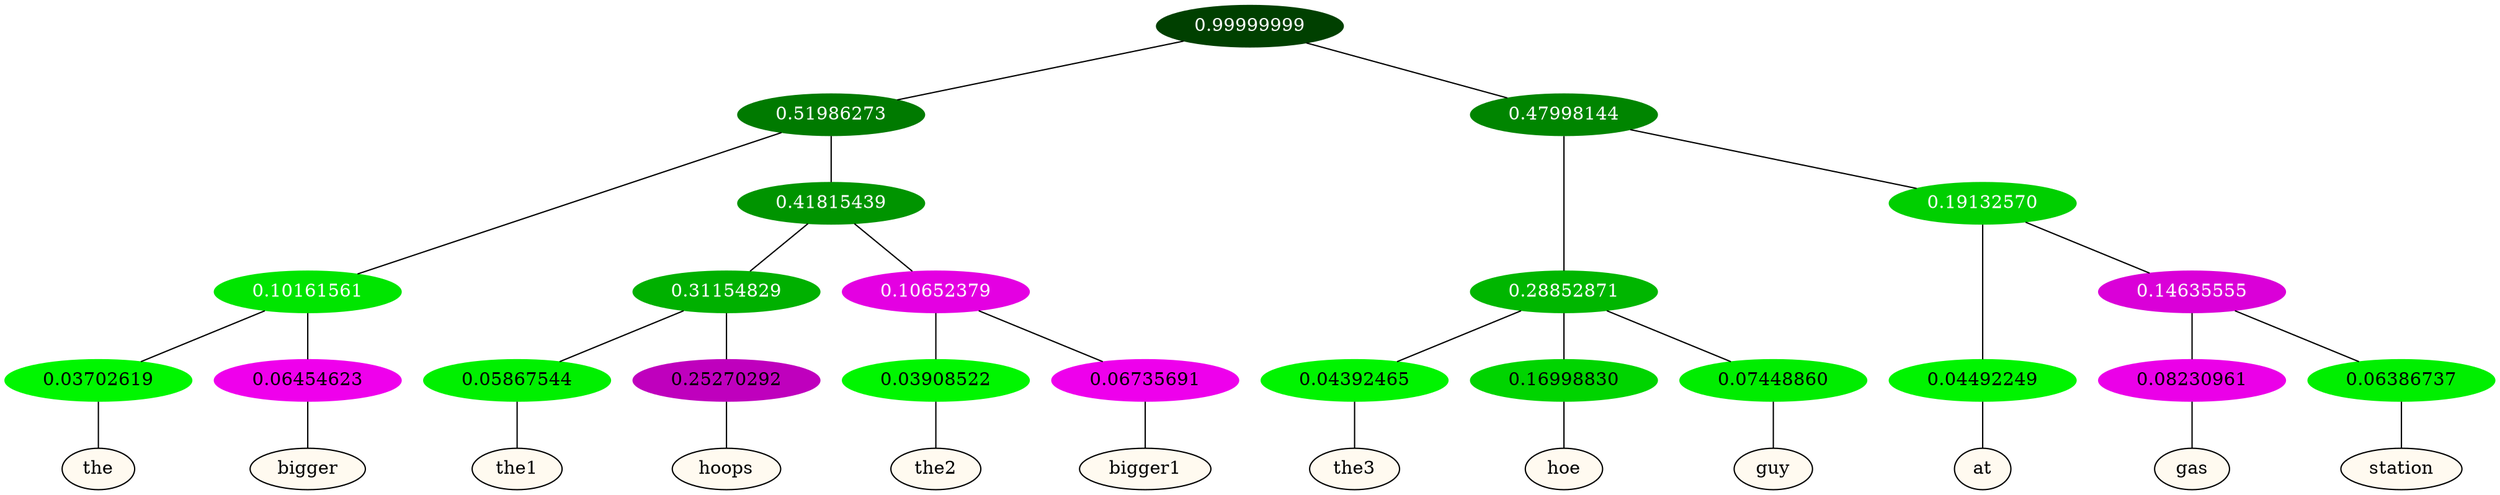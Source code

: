 graph {
	node [format=png height=0.15 nodesep=0.001 ordering=out overlap=prism overlap_scaling=0.01 ranksep=0.001 ratio=0.2 style=filled width=0.15]
	{
		rank=same
		a_w_7 [label=the color=black fillcolor=floralwhite style="filled,solid"]
		a_w_8 [label=bigger color=black fillcolor=floralwhite style="filled,solid"]
		a_w_16 [label=the1 color=black fillcolor=floralwhite style="filled,solid"]
		a_w_17 [label=hoops color=black fillcolor=floralwhite style="filled,solid"]
		a_w_18 [label=the2 color=black fillcolor=floralwhite style="filled,solid"]
		a_w_19 [label=bigger1 color=black fillcolor=floralwhite style="filled,solid"]
		a_w_11 [label=the3 color=black fillcolor=floralwhite style="filled,solid"]
		a_w_12 [label=hoe color=black fillcolor=floralwhite style="filled,solid"]
		a_w_13 [label=guy color=black fillcolor=floralwhite style="filled,solid"]
		a_w_14 [label=at color=black fillcolor=floralwhite style="filled,solid"]
		a_w_20 [label=gas color=black fillcolor=floralwhite style="filled,solid"]
		a_w_21 [label=station color=black fillcolor=floralwhite style="filled,solid"]
	}
	a_n_7 -- a_w_7
	a_n_8 -- a_w_8
	a_n_16 -- a_w_16
	a_n_17 -- a_w_17
	a_n_18 -- a_w_18
	a_n_19 -- a_w_19
	a_n_11 -- a_w_11
	a_n_12 -- a_w_12
	a_n_13 -- a_w_13
	a_n_14 -- a_w_14
	a_n_20 -- a_w_20
	a_n_21 -- a_w_21
	{
		rank=same
		a_n_7 [label=0.03702619 color="0.334 1.000 0.963" fontcolor=black]
		a_n_8 [label=0.06454623 color="0.835 1.000 0.935" fontcolor=black]
		a_n_16 [label=0.05867544 color="0.334 1.000 0.941" fontcolor=black]
		a_n_17 [label=0.25270292 color="0.835 1.000 0.747" fontcolor=black]
		a_n_18 [label=0.03908522 color="0.334 1.000 0.961" fontcolor=black]
		a_n_19 [label=0.06735691 color="0.835 1.000 0.933" fontcolor=black]
		a_n_11 [label=0.04392465 color="0.334 1.000 0.956" fontcolor=black]
		a_n_12 [label=0.16998830 color="0.334 1.000 0.830" fontcolor=black]
		a_n_13 [label=0.07448860 color="0.334 1.000 0.926" fontcolor=black]
		a_n_14 [label=0.04492249 color="0.334 1.000 0.955" fontcolor=black]
		a_n_20 [label=0.08230961 color="0.835 1.000 0.918" fontcolor=black]
		a_n_21 [label=0.06386737 color="0.334 1.000 0.936" fontcolor=black]
	}
	a_n_0 [label=0.99999999 color="0.334 1.000 0.250" fontcolor=grey99]
	a_n_1 [label=0.51986273 color="0.334 1.000 0.480" fontcolor=grey99]
	a_n_0 -- a_n_1
	a_n_2 [label=0.47998144 color="0.334 1.000 0.520" fontcolor=grey99]
	a_n_0 -- a_n_2
	a_n_3 [label=0.10161561 color="0.334 1.000 0.898" fontcolor=grey99]
	a_n_1 -- a_n_3
	a_n_4 [label=0.41815439 color="0.334 1.000 0.582" fontcolor=grey99]
	a_n_1 -- a_n_4
	a_n_5 [label=0.28852871 color="0.334 1.000 0.711" fontcolor=grey99]
	a_n_2 -- a_n_5
	a_n_6 [label=0.19132570 color="0.334 1.000 0.809" fontcolor=grey99]
	a_n_2 -- a_n_6
	a_n_3 -- a_n_7
	a_n_3 -- a_n_8
	a_n_9 [label=0.31154829 color="0.334 1.000 0.688" fontcolor=grey99]
	a_n_4 -- a_n_9
	a_n_10 [label=0.10652379 color="0.835 1.000 0.893" fontcolor=grey99]
	a_n_4 -- a_n_10
	a_n_5 -- a_n_11
	a_n_5 -- a_n_12
	a_n_5 -- a_n_13
	a_n_6 -- a_n_14
	a_n_15 [label=0.14635555 color="0.835 1.000 0.854" fontcolor=grey99]
	a_n_6 -- a_n_15
	a_n_9 -- a_n_16
	a_n_9 -- a_n_17
	a_n_10 -- a_n_18
	a_n_10 -- a_n_19
	a_n_15 -- a_n_20
	a_n_15 -- a_n_21
}
